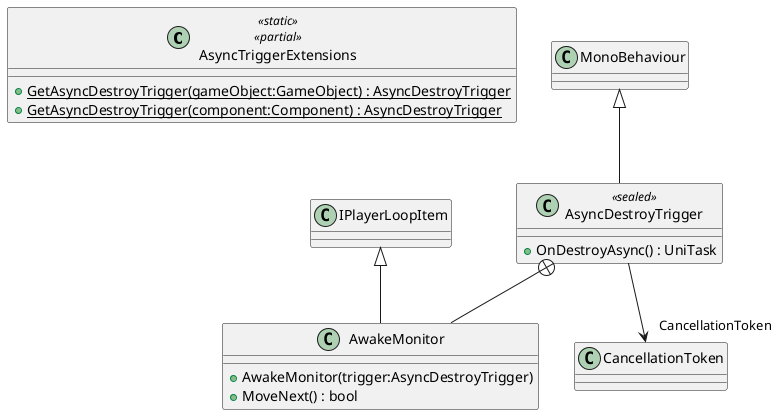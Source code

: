 @startuml
class AsyncTriggerExtensions <<static>> <<partial>> {
    + {static} GetAsyncDestroyTrigger(gameObject:GameObject) : AsyncDestroyTrigger
    + {static} GetAsyncDestroyTrigger(component:Component) : AsyncDestroyTrigger
}
class AsyncDestroyTrigger <<sealed>> {
    + OnDestroyAsync() : UniTask
}
class AwakeMonitor {
    + AwakeMonitor(trigger:AsyncDestroyTrigger)
    + MoveNext() : bool
}
MonoBehaviour <|-- AsyncDestroyTrigger
AsyncDestroyTrigger --> "CancellationToken" CancellationToken
AsyncDestroyTrigger +-- AwakeMonitor
IPlayerLoopItem <|-- AwakeMonitor
@enduml
